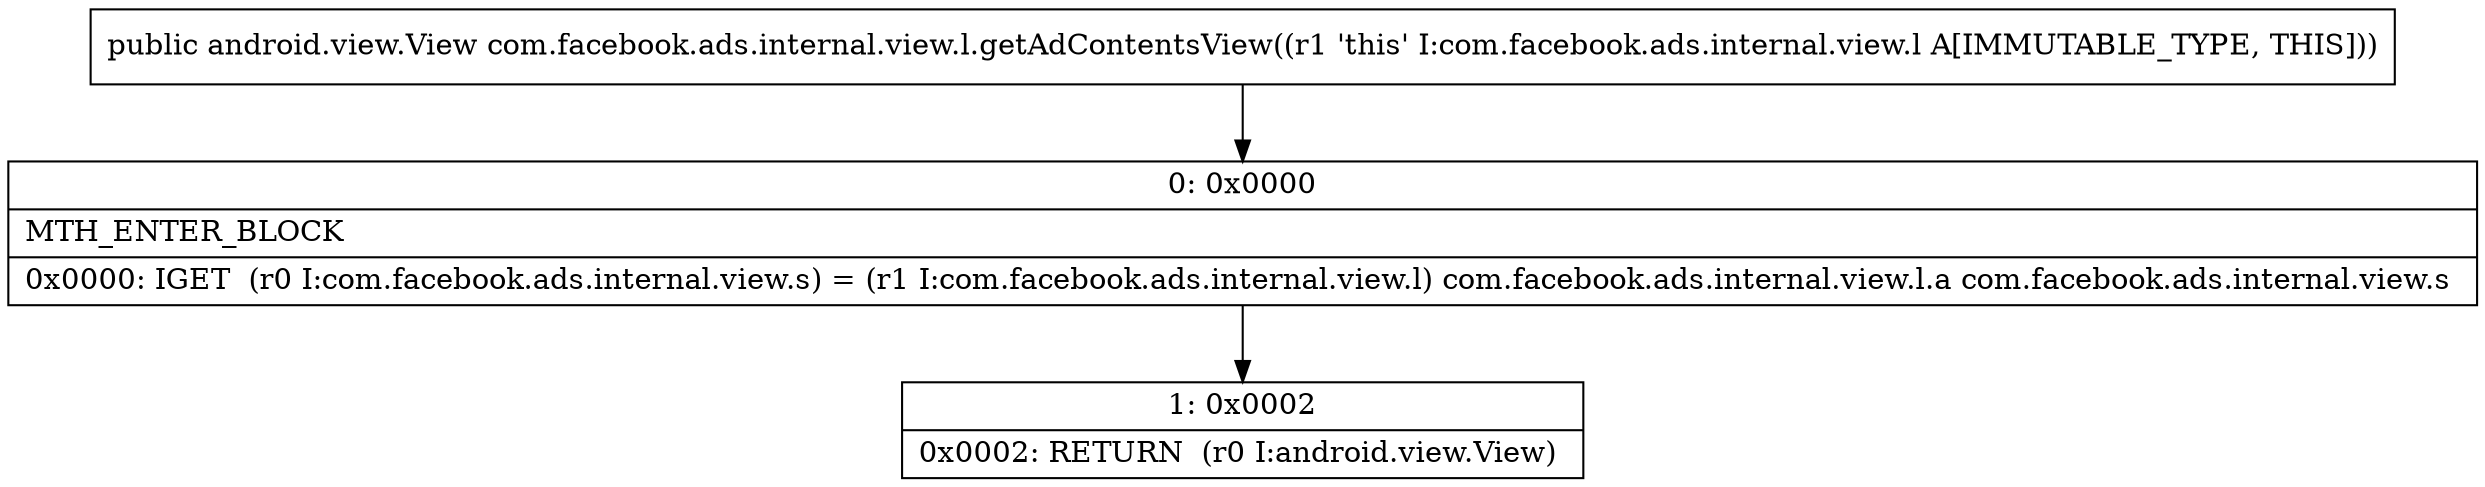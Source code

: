 digraph "CFG forcom.facebook.ads.internal.view.l.getAdContentsView()Landroid\/view\/View;" {
Node_0 [shape=record,label="{0\:\ 0x0000|MTH_ENTER_BLOCK\l|0x0000: IGET  (r0 I:com.facebook.ads.internal.view.s) = (r1 I:com.facebook.ads.internal.view.l) com.facebook.ads.internal.view.l.a com.facebook.ads.internal.view.s \l}"];
Node_1 [shape=record,label="{1\:\ 0x0002|0x0002: RETURN  (r0 I:android.view.View) \l}"];
MethodNode[shape=record,label="{public android.view.View com.facebook.ads.internal.view.l.getAdContentsView((r1 'this' I:com.facebook.ads.internal.view.l A[IMMUTABLE_TYPE, THIS])) }"];
MethodNode -> Node_0;
Node_0 -> Node_1;
}

